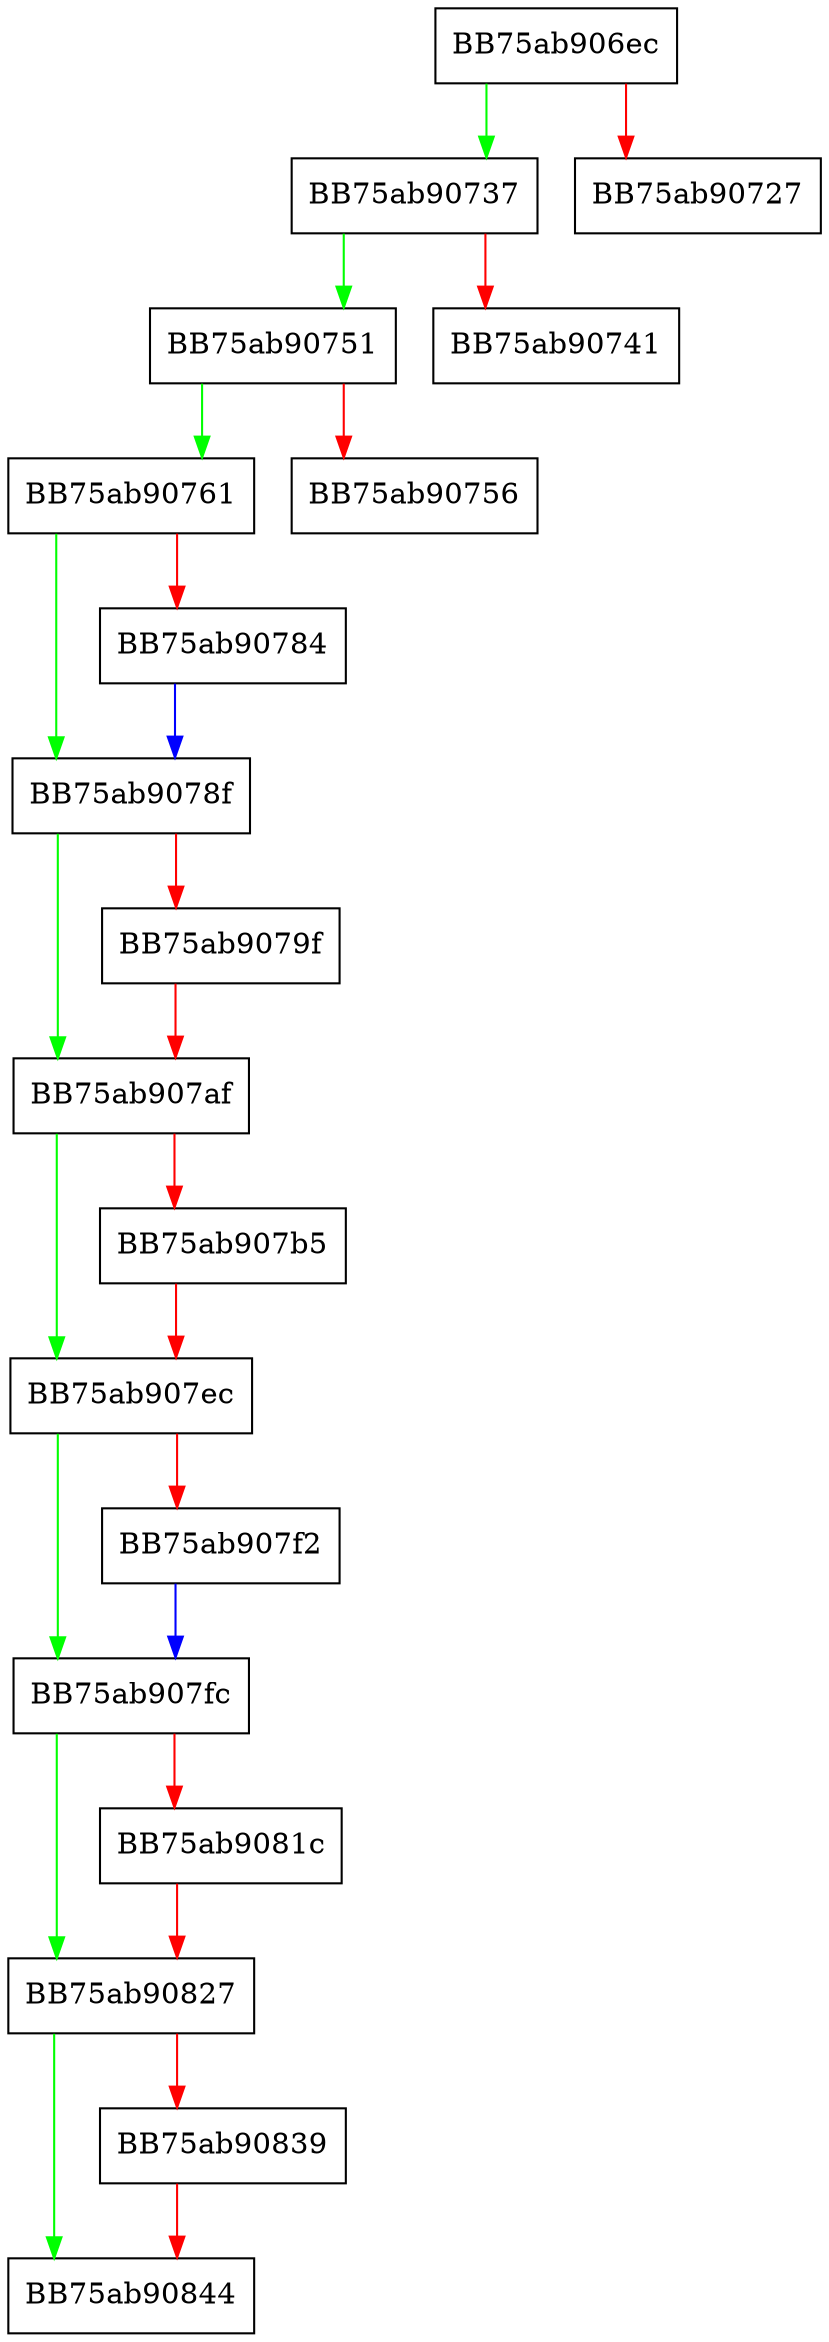 digraph CreateFromPersistence {
  node [shape="box"];
  graph [splines=ortho];
  BB75ab906ec -> BB75ab90737 [color="green"];
  BB75ab906ec -> BB75ab90727 [color="red"];
  BB75ab90737 -> BB75ab90751 [color="green"];
  BB75ab90737 -> BB75ab90741 [color="red"];
  BB75ab90751 -> BB75ab90761 [color="green"];
  BB75ab90751 -> BB75ab90756 [color="red"];
  BB75ab90761 -> BB75ab9078f [color="green"];
  BB75ab90761 -> BB75ab90784 [color="red"];
  BB75ab90784 -> BB75ab9078f [color="blue"];
  BB75ab9078f -> BB75ab907af [color="green"];
  BB75ab9078f -> BB75ab9079f [color="red"];
  BB75ab9079f -> BB75ab907af [color="red"];
  BB75ab907af -> BB75ab907ec [color="green"];
  BB75ab907af -> BB75ab907b5 [color="red"];
  BB75ab907b5 -> BB75ab907ec [color="red"];
  BB75ab907ec -> BB75ab907fc [color="green"];
  BB75ab907ec -> BB75ab907f2 [color="red"];
  BB75ab907f2 -> BB75ab907fc [color="blue"];
  BB75ab907fc -> BB75ab90827 [color="green"];
  BB75ab907fc -> BB75ab9081c [color="red"];
  BB75ab9081c -> BB75ab90827 [color="red"];
  BB75ab90827 -> BB75ab90844 [color="green"];
  BB75ab90827 -> BB75ab90839 [color="red"];
  BB75ab90839 -> BB75ab90844 [color="red"];
}